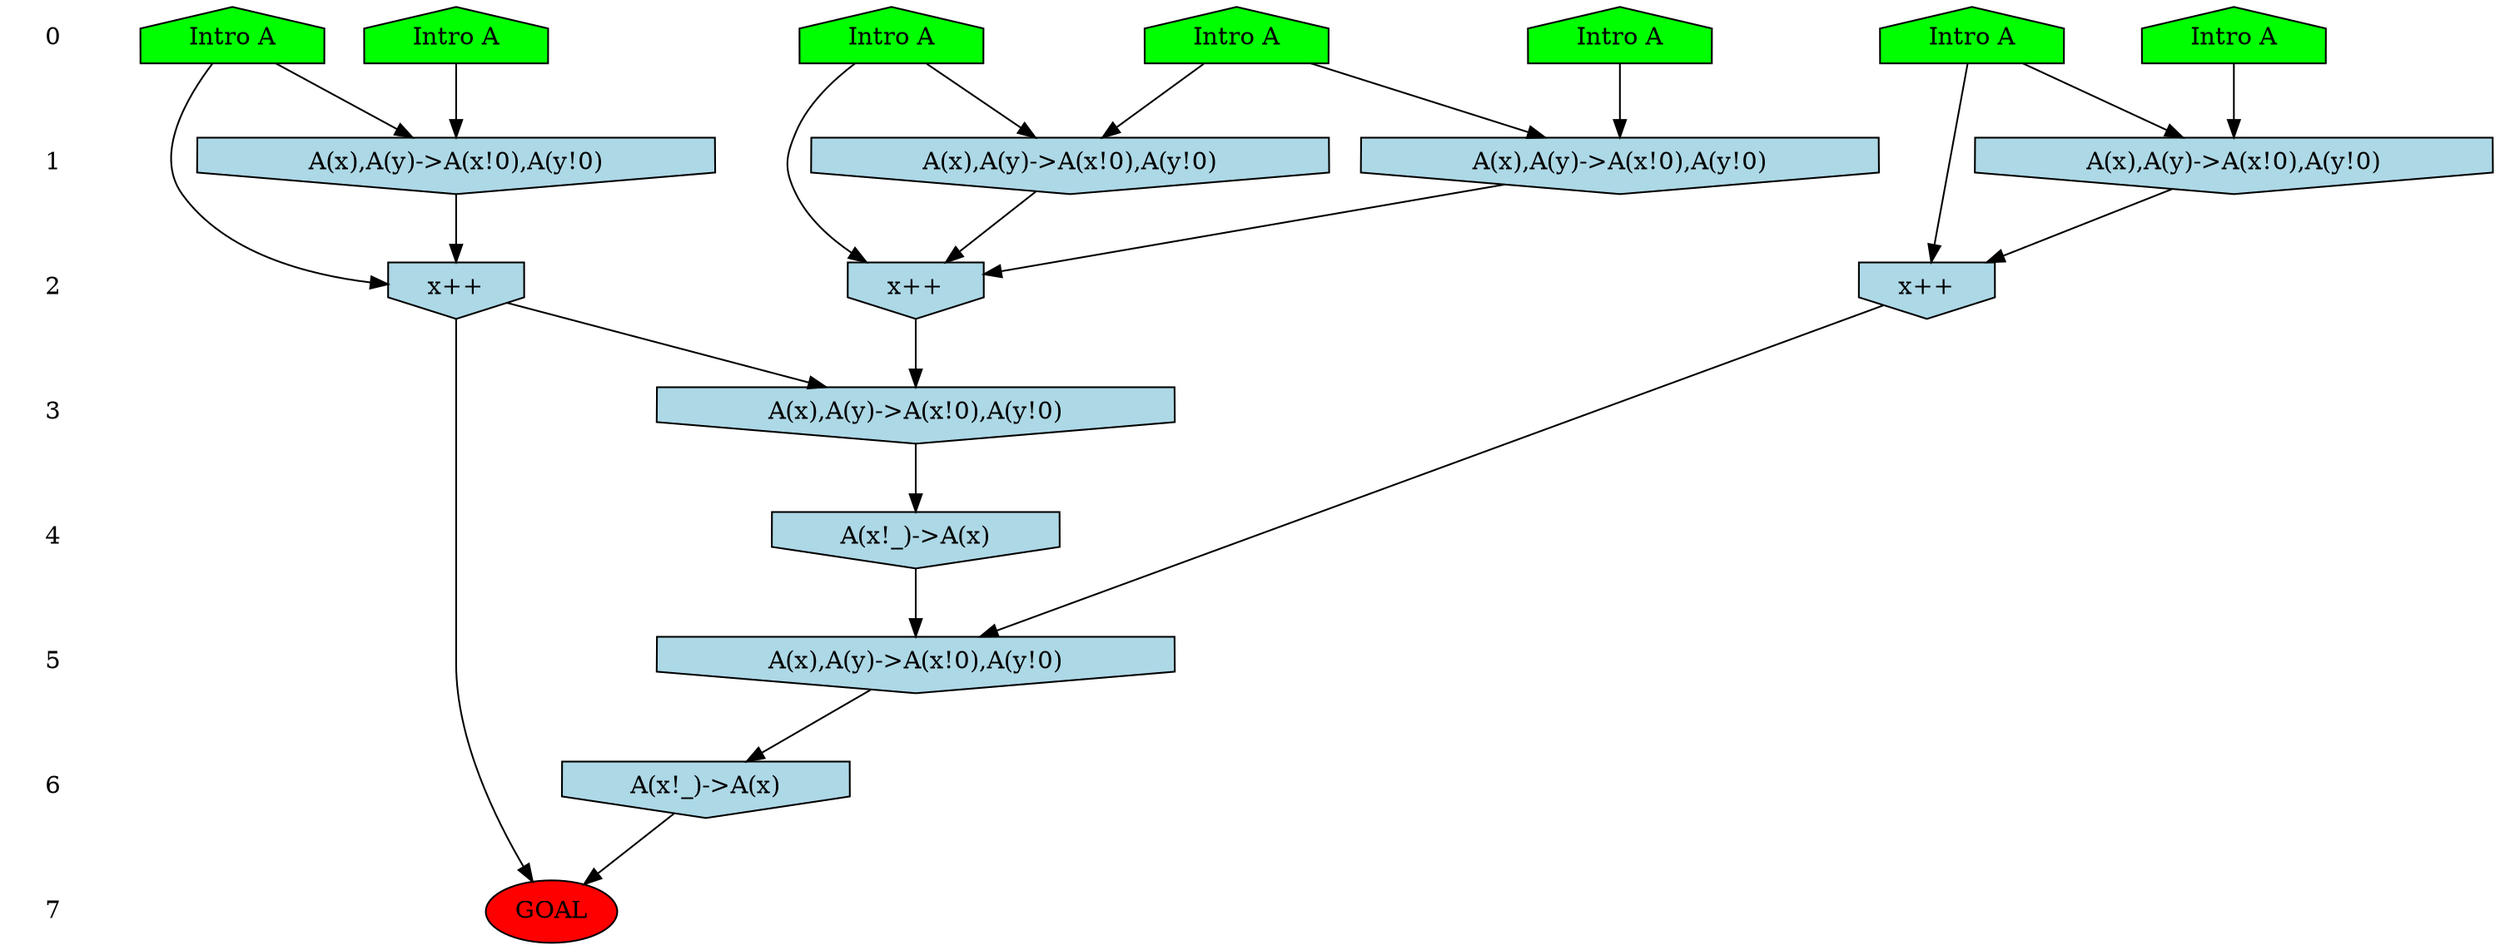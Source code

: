 /* Compression of 1 causal flows obtained in average at 2.596067E+00 t.u */
/* Compressed causal flows were: [795] */
digraph G{
 ranksep=.5 ; 
{ rank = same ; "0" [shape=plaintext] ; node_1 [label ="Intro A", shape=house, style=filled, fillcolor=green] ;
node_2 [label ="Intro A", shape=house, style=filled, fillcolor=green] ;
node_3 [label ="Intro A", shape=house, style=filled, fillcolor=green] ;
node_4 [label ="Intro A", shape=house, style=filled, fillcolor=green] ;
node_5 [label ="Intro A", shape=house, style=filled, fillcolor=green] ;
node_6 [label ="Intro A", shape=house, style=filled, fillcolor=green] ;
node_7 [label ="Intro A", shape=house, style=filled, fillcolor=green] ;
}
{ rank = same ; "1" [shape=plaintext] ; node_8 [label="A(x),A(y)->A(x!0),A(y!0)", shape=invhouse, style=filled, fillcolor = lightblue] ;
node_9 [label="A(x),A(y)->A(x!0),A(y!0)", shape=invhouse, style=filled, fillcolor = lightblue] ;
node_11 [label="A(x),A(y)->A(x!0),A(y!0)", shape=invhouse, style=filled, fillcolor = lightblue] ;
node_13 [label="A(x),A(y)->A(x!0),A(y!0)", shape=invhouse, style=filled, fillcolor = lightblue] ;
}
{ rank = same ; "2" [shape=plaintext] ; node_10 [label="x++", shape=invhouse, style=filled, fillcolor = lightblue] ;
node_12 [label="x++", shape=invhouse, style=filled, fillcolor = lightblue] ;
node_16 [label="x++", shape=invhouse, style=filled, fillcolor = lightblue] ;
}
{ rank = same ; "3" [shape=plaintext] ; node_14 [label="A(x),A(y)->A(x!0),A(y!0)", shape=invhouse, style=filled, fillcolor = lightblue] ;
}
{ rank = same ; "4" [shape=plaintext] ; node_15 [label="A(x!_)->A(x)", shape=invhouse, style=filled, fillcolor = lightblue] ;
}
{ rank = same ; "5" [shape=plaintext] ; node_17 [label="A(x),A(y)->A(x!0),A(y!0)", shape=invhouse, style=filled, fillcolor = lightblue] ;
}
{ rank = same ; "6" [shape=plaintext] ; node_18 [label="A(x!_)->A(x)", shape=invhouse, style=filled, fillcolor = lightblue] ;
}
{ rank = same ; "7" [shape=plaintext] ; node_19 [label ="GOAL", style=filled, fillcolor=red] ;
}
"0" -> "1" [style="invis"]; 
"1" -> "2" [style="invis"]; 
"2" -> "3" [style="invis"]; 
"3" -> "4" [style="invis"]; 
"4" -> "5" [style="invis"]; 
"5" -> "6" [style="invis"]; 
"6" -> "7" [style="invis"]; 
node_1 -> node_8
node_5 -> node_8
node_4 -> node_9
node_5 -> node_9
node_4 -> node_10
node_8 -> node_10
node_9 -> node_10
node_2 -> node_11
node_6 -> node_11
node_2 -> node_12
node_11 -> node_12
node_3 -> node_13
node_7 -> node_13
node_10 -> node_14
node_12 -> node_14
node_14 -> node_15
node_7 -> node_16
node_13 -> node_16
node_15 -> node_17
node_16 -> node_17
node_17 -> node_18
node_12 -> node_19
node_18 -> node_19
}
/*
 Dot generation time: 0.000000
*/